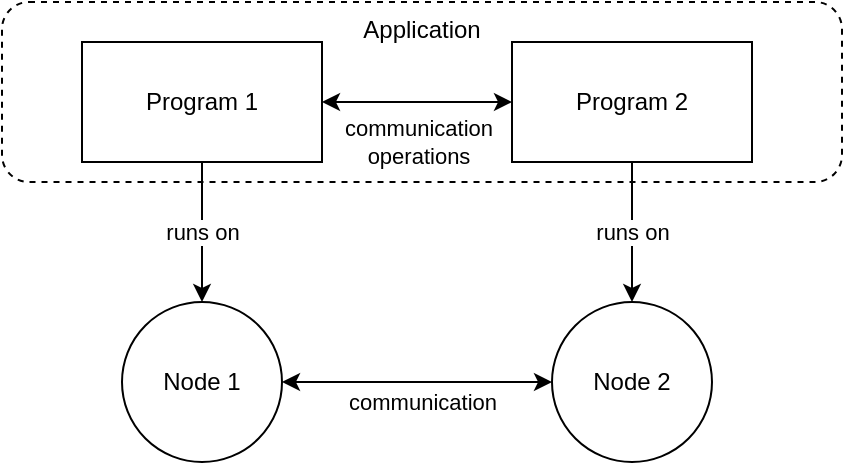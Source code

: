 <mxfile>
    <diagram id="4_1oKzCouR3PFuK9tx5N" name="Page-1">
        <mxGraphModel dx="1133" dy="482" grid="1" gridSize="10" guides="1" tooltips="1" connect="1" arrows="1" fold="1" page="1" pageScale="1" pageWidth="850" pageHeight="1100" background="#FFFFFF" math="0" shadow="0">
            <root>
                <mxCell id="0"/>
                <mxCell id="1" parent="0"/>
                <mxCell id="8" value="Application" style="rounded=1;whiteSpace=wrap;html=1;fillColor=none;dashed=1;verticalAlign=top;" parent="1" vertex="1">
                    <mxGeometry x="170" y="170" width="420" height="90" as="geometry"/>
                </mxCell>
                <mxCell id="6" value="runs on" style="edgeStyle=orthogonalEdgeStyle;rounded=0;orthogonalLoop=1;jettySize=auto;html=1;exitX=0.5;exitY=1;exitDx=0;exitDy=0;entryX=0.5;entryY=0;entryDx=0;entryDy=0;" parent="1" source="2" target="4" edge="1">
                    <mxGeometry relative="1" as="geometry"/>
                </mxCell>
                <mxCell id="9" value="communication&lt;br&gt;operations" style="edgeStyle=orthogonalEdgeStyle;rounded=0;orthogonalLoop=1;jettySize=auto;html=1;exitX=1;exitY=0.5;exitDx=0;exitDy=0;startArrow=classic;startFill=1;" parent="1" source="2" target="3" edge="1">
                    <mxGeometry y="-20" relative="1" as="geometry">
                        <mxPoint as="offset"/>
                    </mxGeometry>
                </mxCell>
                <mxCell id="2" value="Program 1" style="rounded=0;whiteSpace=wrap;html=1;" parent="1" vertex="1">
                    <mxGeometry x="210" y="190" width="120" height="60" as="geometry"/>
                </mxCell>
                <mxCell id="7" value="runs on" style="edgeStyle=orthogonalEdgeStyle;rounded=0;orthogonalLoop=1;jettySize=auto;html=1;exitX=0.5;exitY=1;exitDx=0;exitDy=0;entryX=0.5;entryY=0;entryDx=0;entryDy=0;" parent="1" source="3" target="5" edge="1">
                    <mxGeometry relative="1" as="geometry"/>
                </mxCell>
                <mxCell id="3" value="Program 2" style="rounded=0;whiteSpace=wrap;html=1;" parent="1" vertex="1">
                    <mxGeometry x="425" y="190" width="120" height="60" as="geometry"/>
                </mxCell>
                <mxCell id="10" value="communication" style="edgeStyle=orthogonalEdgeStyle;rounded=0;orthogonalLoop=1;jettySize=auto;html=1;exitX=1;exitY=0.5;exitDx=0;exitDy=0;entryX=0;entryY=0.5;entryDx=0;entryDy=0;startArrow=classic;startFill=1;" parent="1" source="4" target="5" edge="1">
                    <mxGeometry x="0.037" y="-10" relative="1" as="geometry">
                        <mxPoint as="offset"/>
                    </mxGeometry>
                </mxCell>
                <mxCell id="4" value="Node 1" style="ellipse;whiteSpace=wrap;html=1;aspect=fixed;" parent="1" vertex="1">
                    <mxGeometry x="230" y="320" width="80" height="80" as="geometry"/>
                </mxCell>
                <mxCell id="5" value="Node 2" style="ellipse;whiteSpace=wrap;html=1;aspect=fixed;" parent="1" vertex="1">
                    <mxGeometry x="445" y="320" width="80" height="80" as="geometry"/>
                </mxCell>
            </root>
        </mxGraphModel>
    </diagram>
</mxfile>